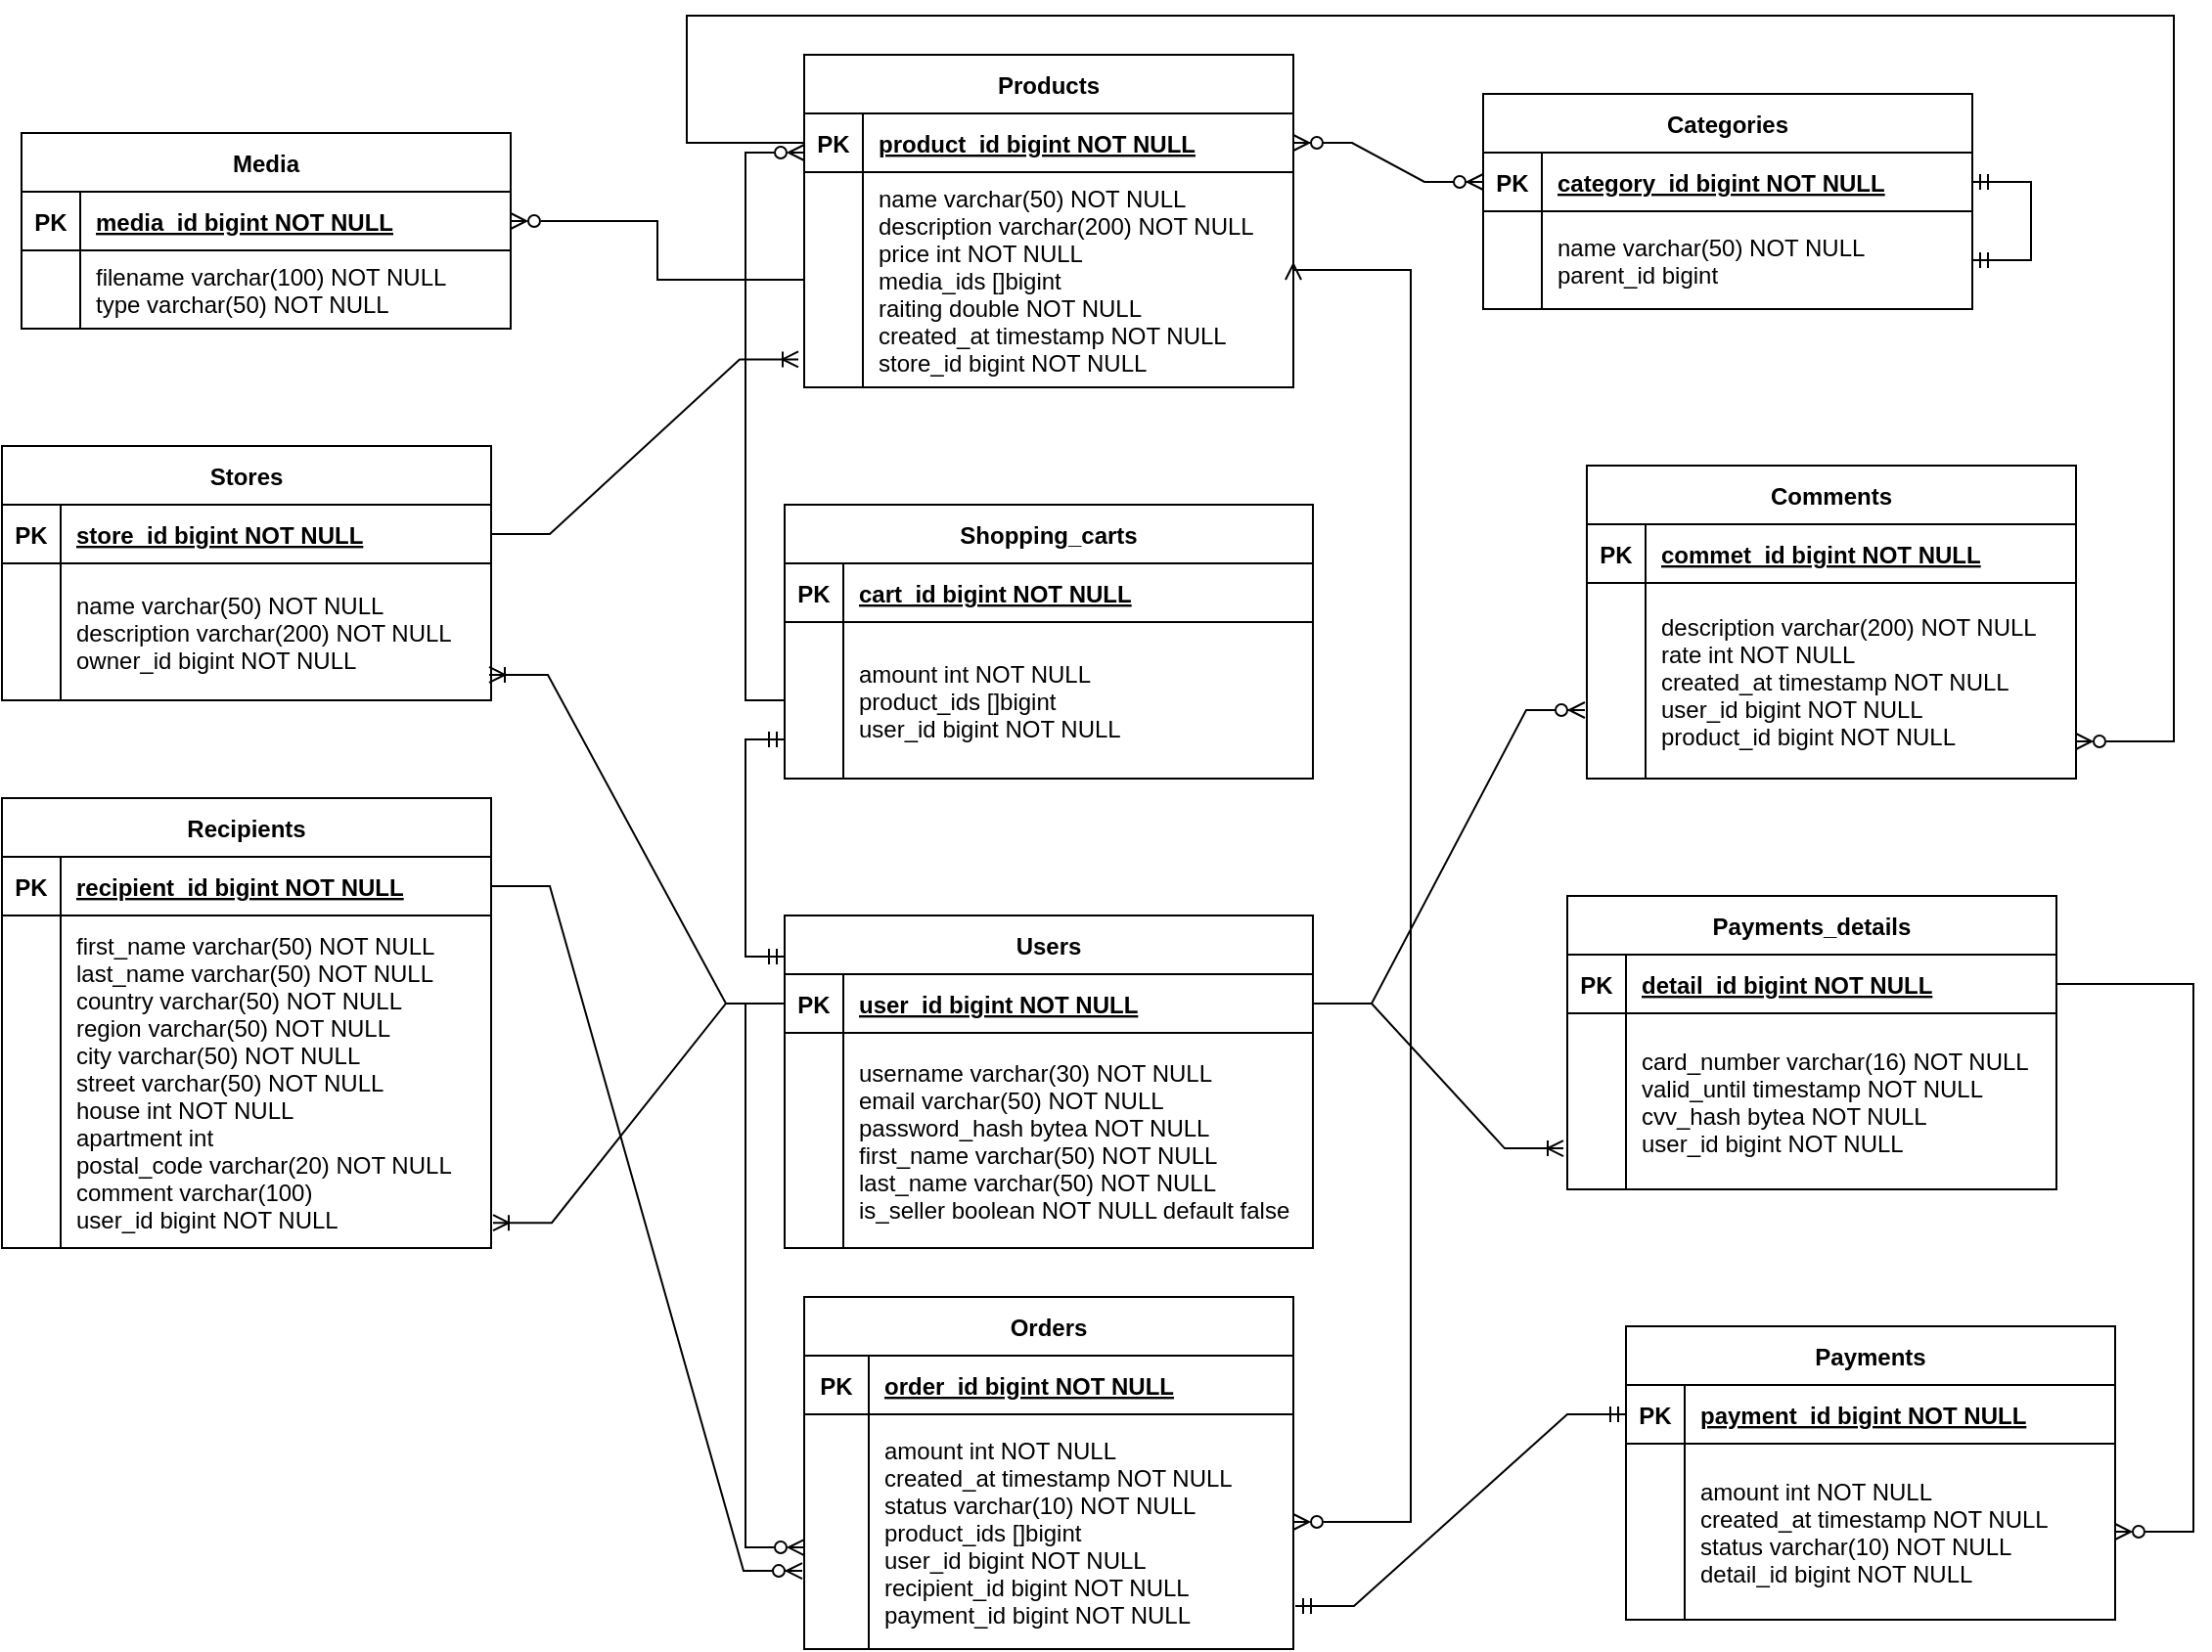 <mxfile version="21.8.2" type="device">
  <diagram id="R2lEEEUBdFMjLlhIrx00" name="Page-1">
    <mxGraphModel dx="1109" dy="1726" grid="1" gridSize="10" guides="1" tooltips="1" connect="1" arrows="1" fold="1" page="1" pageScale="1" pageWidth="850" pageHeight="1100" math="0" shadow="0" extFonts="Permanent Marker^https://fonts.googleapis.com/css?family=Permanent+Marker">
      <root>
        <mxCell id="0" />
        <mxCell id="1" parent="0" />
        <mxCell id="-gBDAVk_STsk74uOcThw-13" value="Recipients" style="shape=table;startSize=30;container=1;collapsible=1;childLayout=tableLayout;fixedRows=1;rowLines=0;fontStyle=1;align=center;resizeLast=1;" vertex="1" parent="1">
          <mxGeometry x="300" y="120" width="250" height="230" as="geometry">
            <mxRectangle x="120" y="120" width="70" height="30" as="alternateBounds" />
          </mxGeometry>
        </mxCell>
        <mxCell id="-gBDAVk_STsk74uOcThw-14" value="" style="shape=partialRectangle;collapsible=0;dropTarget=0;pointerEvents=0;fillColor=none;points=[[0,0.5],[1,0.5]];portConstraint=eastwest;top=0;left=0;right=0;bottom=1;" vertex="1" parent="-gBDAVk_STsk74uOcThw-13">
          <mxGeometry y="30" width="250" height="30" as="geometry" />
        </mxCell>
        <mxCell id="-gBDAVk_STsk74uOcThw-15" value="PK" style="shape=partialRectangle;overflow=hidden;connectable=0;fillColor=none;top=0;left=0;bottom=0;right=0;fontStyle=1;" vertex="1" parent="-gBDAVk_STsk74uOcThw-14">
          <mxGeometry width="30" height="30" as="geometry">
            <mxRectangle width="30" height="30" as="alternateBounds" />
          </mxGeometry>
        </mxCell>
        <mxCell id="-gBDAVk_STsk74uOcThw-16" value="recipient_id bigint NOT NULL " style="shape=partialRectangle;overflow=hidden;connectable=0;fillColor=none;top=0;left=0;bottom=0;right=0;align=left;spacingLeft=6;fontStyle=5;" vertex="1" parent="-gBDAVk_STsk74uOcThw-14">
          <mxGeometry x="30" width="220" height="30" as="geometry">
            <mxRectangle width="220" height="30" as="alternateBounds" />
          </mxGeometry>
        </mxCell>
        <mxCell id="-gBDAVk_STsk74uOcThw-17" value="" style="shape=partialRectangle;collapsible=0;dropTarget=0;pointerEvents=0;fillColor=none;points=[[0,0.5],[1,0.5]];portConstraint=eastwest;top=0;left=0;right=0;bottom=0;" vertex="1" parent="-gBDAVk_STsk74uOcThw-13">
          <mxGeometry y="60" width="250" height="170" as="geometry" />
        </mxCell>
        <mxCell id="-gBDAVk_STsk74uOcThw-18" value="" style="shape=partialRectangle;overflow=hidden;connectable=0;fillColor=none;top=0;left=0;bottom=0;right=0;" vertex="1" parent="-gBDAVk_STsk74uOcThw-17">
          <mxGeometry width="30" height="170" as="geometry">
            <mxRectangle width="30" height="170" as="alternateBounds" />
          </mxGeometry>
        </mxCell>
        <mxCell id="-gBDAVk_STsk74uOcThw-19" value="first_name varchar(50) NOT NULL&#xa;last_name varchar(50) NOT NULL&#xa;country varchar(50) NOT NULL&#xa;region varchar(50) NOT NULL&#xa;city varchar(50) NOT NULL&#xa;street varchar(50) NOT NULL&#xa;house int NOT NULL&#xa;apartment int  &#xa;postal_code varchar(20) NOT NULL&#xa;comment varchar(100)&#xa;user_id bigint NOT NULL" style="shape=partialRectangle;overflow=hidden;connectable=0;fillColor=none;top=0;left=0;bottom=0;right=0;align=left;spacingLeft=6;" vertex="1" parent="-gBDAVk_STsk74uOcThw-17">
          <mxGeometry x="30" width="220" height="170" as="geometry">
            <mxRectangle width="220" height="170" as="alternateBounds" />
          </mxGeometry>
        </mxCell>
        <mxCell id="-gBDAVk_STsk74uOcThw-21" value="Payments_details" style="shape=table;startSize=30;container=1;collapsible=1;childLayout=tableLayout;fixedRows=1;rowLines=0;fontStyle=1;align=center;resizeLast=1;" vertex="1" parent="1">
          <mxGeometry x="1100" y="170" width="250" height="150" as="geometry">
            <mxRectangle x="120" y="120" width="70" height="30" as="alternateBounds" />
          </mxGeometry>
        </mxCell>
        <mxCell id="-gBDAVk_STsk74uOcThw-22" value="" style="shape=partialRectangle;collapsible=0;dropTarget=0;pointerEvents=0;fillColor=none;points=[[0,0.5],[1,0.5]];portConstraint=eastwest;top=0;left=0;right=0;bottom=1;" vertex="1" parent="-gBDAVk_STsk74uOcThw-21">
          <mxGeometry y="30" width="250" height="30" as="geometry" />
        </mxCell>
        <mxCell id="-gBDAVk_STsk74uOcThw-23" value="PK" style="shape=partialRectangle;overflow=hidden;connectable=0;fillColor=none;top=0;left=0;bottom=0;right=0;fontStyle=1;" vertex="1" parent="-gBDAVk_STsk74uOcThw-22">
          <mxGeometry width="30" height="30" as="geometry">
            <mxRectangle width="30" height="30" as="alternateBounds" />
          </mxGeometry>
        </mxCell>
        <mxCell id="-gBDAVk_STsk74uOcThw-24" value="detail_id bigint NOT NULL " style="shape=partialRectangle;overflow=hidden;connectable=0;fillColor=none;top=0;left=0;bottom=0;right=0;align=left;spacingLeft=6;fontStyle=5;" vertex="1" parent="-gBDAVk_STsk74uOcThw-22">
          <mxGeometry x="30" width="220" height="30" as="geometry">
            <mxRectangle width="220" height="30" as="alternateBounds" />
          </mxGeometry>
        </mxCell>
        <mxCell id="-gBDAVk_STsk74uOcThw-25" value="" style="shape=partialRectangle;collapsible=0;dropTarget=0;pointerEvents=0;fillColor=none;points=[[0,0.5],[1,0.5]];portConstraint=eastwest;top=0;left=0;right=0;bottom=0;" vertex="1" parent="-gBDAVk_STsk74uOcThw-21">
          <mxGeometry y="60" width="250" height="90" as="geometry" />
        </mxCell>
        <mxCell id="-gBDAVk_STsk74uOcThw-26" value="" style="shape=partialRectangle;overflow=hidden;connectable=0;fillColor=none;top=0;left=0;bottom=0;right=0;" vertex="1" parent="-gBDAVk_STsk74uOcThw-25">
          <mxGeometry width="30" height="90" as="geometry">
            <mxRectangle width="30" height="90" as="alternateBounds" />
          </mxGeometry>
        </mxCell>
        <mxCell id="-gBDAVk_STsk74uOcThw-27" value="card_number varchar(16) NOT NULL&#xa;valid_until timestamp NOT NULL&#xa;cvv_hash bytea NOT NULL&#xa;user_id bigint NOT NULL" style="shape=partialRectangle;overflow=hidden;connectable=0;fillColor=none;top=0;left=0;bottom=0;right=0;align=left;spacingLeft=6;" vertex="1" parent="-gBDAVk_STsk74uOcThw-25">
          <mxGeometry x="30" width="220" height="90" as="geometry">
            <mxRectangle width="220" height="90" as="alternateBounds" />
          </mxGeometry>
        </mxCell>
        <mxCell id="-gBDAVk_STsk74uOcThw-29" value="Stores" style="shape=table;startSize=30;container=1;collapsible=1;childLayout=tableLayout;fixedRows=1;rowLines=0;fontStyle=1;align=center;resizeLast=1;" vertex="1" parent="1">
          <mxGeometry x="300" y="-60" width="250" height="130" as="geometry">
            <mxRectangle x="120" y="120" width="70" height="30" as="alternateBounds" />
          </mxGeometry>
        </mxCell>
        <mxCell id="-gBDAVk_STsk74uOcThw-30" value="" style="shape=partialRectangle;collapsible=0;dropTarget=0;pointerEvents=0;fillColor=none;points=[[0,0.5],[1,0.5]];portConstraint=eastwest;top=0;left=0;right=0;bottom=1;" vertex="1" parent="-gBDAVk_STsk74uOcThw-29">
          <mxGeometry y="30" width="250" height="30" as="geometry" />
        </mxCell>
        <mxCell id="-gBDAVk_STsk74uOcThw-31" value="PK" style="shape=partialRectangle;overflow=hidden;connectable=0;fillColor=none;top=0;left=0;bottom=0;right=0;fontStyle=1;" vertex="1" parent="-gBDAVk_STsk74uOcThw-30">
          <mxGeometry width="30" height="30" as="geometry">
            <mxRectangle width="30" height="30" as="alternateBounds" />
          </mxGeometry>
        </mxCell>
        <mxCell id="-gBDAVk_STsk74uOcThw-32" value="store_id bigint NOT NULL " style="shape=partialRectangle;overflow=hidden;connectable=0;fillColor=none;top=0;left=0;bottom=0;right=0;align=left;spacingLeft=6;fontStyle=5;" vertex="1" parent="-gBDAVk_STsk74uOcThw-30">
          <mxGeometry x="30" width="220" height="30" as="geometry">
            <mxRectangle width="220" height="30" as="alternateBounds" />
          </mxGeometry>
        </mxCell>
        <mxCell id="-gBDAVk_STsk74uOcThw-33" value="" style="shape=partialRectangle;collapsible=0;dropTarget=0;pointerEvents=0;fillColor=none;points=[[0,0.5],[1,0.5]];portConstraint=eastwest;top=0;left=0;right=0;bottom=0;" vertex="1" parent="-gBDAVk_STsk74uOcThw-29">
          <mxGeometry y="60" width="250" height="70" as="geometry" />
        </mxCell>
        <mxCell id="-gBDAVk_STsk74uOcThw-34" value="" style="shape=partialRectangle;overflow=hidden;connectable=0;fillColor=none;top=0;left=0;bottom=0;right=0;" vertex="1" parent="-gBDAVk_STsk74uOcThw-33">
          <mxGeometry width="30" height="70" as="geometry">
            <mxRectangle width="30" height="70" as="alternateBounds" />
          </mxGeometry>
        </mxCell>
        <mxCell id="-gBDAVk_STsk74uOcThw-35" value="name varchar(50) NOT NULL&#xa;description varchar(200) NOT NULL&#xa;owner_id bigint NOT NULL" style="shape=partialRectangle;overflow=hidden;connectable=0;fillColor=none;top=0;left=0;bottom=0;right=0;align=left;spacingLeft=6;" vertex="1" parent="-gBDAVk_STsk74uOcThw-33">
          <mxGeometry x="30" width="220" height="70" as="geometry">
            <mxRectangle width="220" height="70" as="alternateBounds" />
          </mxGeometry>
        </mxCell>
        <mxCell id="-gBDAVk_STsk74uOcThw-37" value="Products" style="shape=table;startSize=30;container=1;collapsible=1;childLayout=tableLayout;fixedRows=1;rowLines=0;fontStyle=1;align=center;resizeLast=1;" vertex="1" parent="1">
          <mxGeometry x="710" y="-260" width="250" height="170" as="geometry">
            <mxRectangle x="120" y="120" width="70" height="30" as="alternateBounds" />
          </mxGeometry>
        </mxCell>
        <mxCell id="-gBDAVk_STsk74uOcThw-38" value="" style="shape=partialRectangle;collapsible=0;dropTarget=0;pointerEvents=0;fillColor=none;points=[[0,0.5],[1,0.5]];portConstraint=eastwest;top=0;left=0;right=0;bottom=1;" vertex="1" parent="-gBDAVk_STsk74uOcThw-37">
          <mxGeometry y="30" width="250" height="30" as="geometry" />
        </mxCell>
        <mxCell id="-gBDAVk_STsk74uOcThw-39" value="PK" style="shape=partialRectangle;overflow=hidden;connectable=0;fillColor=none;top=0;left=0;bottom=0;right=0;fontStyle=1;" vertex="1" parent="-gBDAVk_STsk74uOcThw-38">
          <mxGeometry width="30" height="30" as="geometry">
            <mxRectangle width="30" height="30" as="alternateBounds" />
          </mxGeometry>
        </mxCell>
        <mxCell id="-gBDAVk_STsk74uOcThw-40" value="product_id bigint NOT NULL " style="shape=partialRectangle;overflow=hidden;connectable=0;fillColor=none;top=0;left=0;bottom=0;right=0;align=left;spacingLeft=6;fontStyle=5;" vertex="1" parent="-gBDAVk_STsk74uOcThw-38">
          <mxGeometry x="30" width="220" height="30" as="geometry">
            <mxRectangle width="220" height="30" as="alternateBounds" />
          </mxGeometry>
        </mxCell>
        <mxCell id="-gBDAVk_STsk74uOcThw-41" value="" style="shape=partialRectangle;collapsible=0;dropTarget=0;pointerEvents=0;fillColor=none;points=[[0,0.5],[1,0.5]];portConstraint=eastwest;top=0;left=0;right=0;bottom=0;" vertex="1" parent="-gBDAVk_STsk74uOcThw-37">
          <mxGeometry y="60" width="250" height="110" as="geometry" />
        </mxCell>
        <mxCell id="-gBDAVk_STsk74uOcThw-42" value="" style="shape=partialRectangle;overflow=hidden;connectable=0;fillColor=none;top=0;left=0;bottom=0;right=0;" vertex="1" parent="-gBDAVk_STsk74uOcThw-41">
          <mxGeometry width="30" height="110" as="geometry">
            <mxRectangle width="30" height="110" as="alternateBounds" />
          </mxGeometry>
        </mxCell>
        <mxCell id="-gBDAVk_STsk74uOcThw-43" value="name varchar(50) NOT NULL&#xa;description varchar(200) NOT NULL&#xa;price int NOT NULL&#xa;media_ids []bigint&#xa;raiting double NOT NULL&#xa;created_at timestamp NOT NULL&#xa;store_id bigint NOT NULL" style="shape=partialRectangle;overflow=hidden;connectable=0;fillColor=none;top=0;left=0;bottom=0;right=0;align=left;spacingLeft=6;" vertex="1" parent="-gBDAVk_STsk74uOcThw-41">
          <mxGeometry x="30" width="220" height="110" as="geometry">
            <mxRectangle width="220" height="110" as="alternateBounds" />
          </mxGeometry>
        </mxCell>
        <mxCell id="-gBDAVk_STsk74uOcThw-45" value="Categories" style="shape=table;startSize=30;container=1;collapsible=1;childLayout=tableLayout;fixedRows=1;rowLines=0;fontStyle=1;align=center;resizeLast=1;" vertex="1" parent="1">
          <mxGeometry x="1057" y="-240" width="250" height="110" as="geometry">
            <mxRectangle x="120" y="120" width="70" height="30" as="alternateBounds" />
          </mxGeometry>
        </mxCell>
        <mxCell id="-gBDAVk_STsk74uOcThw-46" value="" style="shape=partialRectangle;collapsible=0;dropTarget=0;pointerEvents=0;fillColor=none;points=[[0,0.5],[1,0.5]];portConstraint=eastwest;top=0;left=0;right=0;bottom=1;" vertex="1" parent="-gBDAVk_STsk74uOcThw-45">
          <mxGeometry y="30" width="250" height="30" as="geometry" />
        </mxCell>
        <mxCell id="-gBDAVk_STsk74uOcThw-47" value="PK" style="shape=partialRectangle;overflow=hidden;connectable=0;fillColor=none;top=0;left=0;bottom=0;right=0;fontStyle=1;" vertex="1" parent="-gBDAVk_STsk74uOcThw-46">
          <mxGeometry width="30" height="30" as="geometry">
            <mxRectangle width="30" height="30" as="alternateBounds" />
          </mxGeometry>
        </mxCell>
        <mxCell id="-gBDAVk_STsk74uOcThw-48" value="category_id bigint NOT NULL " style="shape=partialRectangle;overflow=hidden;connectable=0;fillColor=none;top=0;left=0;bottom=0;right=0;align=left;spacingLeft=6;fontStyle=5;" vertex="1" parent="-gBDAVk_STsk74uOcThw-46">
          <mxGeometry x="30" width="220" height="30" as="geometry">
            <mxRectangle width="220" height="30" as="alternateBounds" />
          </mxGeometry>
        </mxCell>
        <mxCell id="-gBDAVk_STsk74uOcThw-49" value="" style="shape=partialRectangle;collapsible=0;dropTarget=0;pointerEvents=0;fillColor=none;points=[[0,0.5],[1,0.5]];portConstraint=eastwest;top=0;left=0;right=0;bottom=0;" vertex="1" parent="-gBDAVk_STsk74uOcThw-45">
          <mxGeometry y="60" width="250" height="50" as="geometry" />
        </mxCell>
        <mxCell id="-gBDAVk_STsk74uOcThw-50" value="" style="shape=partialRectangle;overflow=hidden;connectable=0;fillColor=none;top=0;left=0;bottom=0;right=0;" vertex="1" parent="-gBDAVk_STsk74uOcThw-49">
          <mxGeometry width="30" height="50" as="geometry">
            <mxRectangle width="30" height="50" as="alternateBounds" />
          </mxGeometry>
        </mxCell>
        <mxCell id="-gBDAVk_STsk74uOcThw-51" value="name varchar(50) NOT NULL&#xa;parent_id bigint" style="shape=partialRectangle;overflow=hidden;connectable=0;fillColor=none;top=0;left=0;bottom=0;right=0;align=left;spacingLeft=6;" vertex="1" parent="-gBDAVk_STsk74uOcThw-49">
          <mxGeometry x="30" width="220" height="50" as="geometry">
            <mxRectangle width="220" height="50" as="alternateBounds" />
          </mxGeometry>
        </mxCell>
        <mxCell id="-gBDAVk_STsk74uOcThw-57" value="" style="edgeStyle=entityRelationEdgeStyle;fontSize=12;html=1;endArrow=ERmandOne;startArrow=ERmandOne;exitX=1;exitY=0.5;exitDx=0;exitDy=0;rounded=0;jumpStyle=none;entryX=1;entryY=0.5;entryDx=0;entryDy=0;" edge="1" parent="-gBDAVk_STsk74uOcThw-45" source="-gBDAVk_STsk74uOcThw-46" target="-gBDAVk_STsk74uOcThw-49">
          <mxGeometry width="100" height="100" relative="1" as="geometry">
            <mxPoint x="-300" y="320" as="sourcePoint" />
            <mxPoint x="260" y="85" as="targetPoint" />
            <Array as="points">
              <mxPoint x="130" y="160" />
              <mxPoint x="250" y="130" />
            </Array>
          </mxGeometry>
        </mxCell>
        <mxCell id="-gBDAVk_STsk74uOcThw-52" value="" style="edgeStyle=entityRelationEdgeStyle;fontSize=12;html=1;endArrow=ERoneToMany;rounded=0;exitX=1;exitY=0.5;exitDx=0;exitDy=0;entryX=-0.008;entryY=0.767;entryDx=0;entryDy=0;entryPerimeter=0;" edge="1" parent="1" source="C-vyLk0tnHw3VtMMgP7b-24" target="-gBDAVk_STsk74uOcThw-25">
          <mxGeometry width="100" height="100" relative="1" as="geometry">
            <mxPoint x="790" y="260" as="sourcePoint" />
            <mxPoint x="890" y="160" as="targetPoint" />
          </mxGeometry>
        </mxCell>
        <mxCell id="-gBDAVk_STsk74uOcThw-53" value="" style="edgeStyle=entityRelationEdgeStyle;fontSize=12;html=1;endArrow=ERoneToMany;rounded=0;exitX=0;exitY=0.5;exitDx=0;exitDy=0;entryX=1.004;entryY=0.924;entryDx=0;entryDy=0;entryPerimeter=0;" edge="1" parent="1" source="C-vyLk0tnHw3VtMMgP7b-24" target="-gBDAVk_STsk74uOcThw-17">
          <mxGeometry width="100" height="100" relative="1" as="geometry">
            <mxPoint x="380" y="175" as="sourcePoint" />
            <mxPoint x="440" y="530" as="targetPoint" />
          </mxGeometry>
        </mxCell>
        <mxCell id="-gBDAVk_STsk74uOcThw-54" value="" style="edgeStyle=entityRelationEdgeStyle;fontSize=12;html=1;endArrow=ERoneToMany;rounded=0;exitX=0;exitY=0.5;exitDx=0;exitDy=0;entryX=0.996;entryY=0.814;entryDx=0;entryDy=0;entryPerimeter=0;" edge="1" parent="1" source="C-vyLk0tnHw3VtMMgP7b-24" target="-gBDAVk_STsk74uOcThw-33">
          <mxGeometry width="100" height="100" relative="1" as="geometry">
            <mxPoint x="380" y="175" as="sourcePoint" />
            <mxPoint x="440" y="347" as="targetPoint" />
          </mxGeometry>
        </mxCell>
        <mxCell id="-gBDAVk_STsk74uOcThw-56" value="" style="edgeStyle=entityRelationEdgeStyle;fontSize=12;html=1;endArrow=ERoneToMany;rounded=0;exitX=1;exitY=0.5;exitDx=0;exitDy=0;entryX=-0.012;entryY=0.87;entryDx=0;entryDy=0;entryPerimeter=0;" edge="1" parent="1" source="-gBDAVk_STsk74uOcThw-30" target="-gBDAVk_STsk74uOcThw-41">
          <mxGeometry width="100" height="100" relative="1" as="geometry">
            <mxPoint x="400" y="195" as="sourcePoint" />
            <mxPoint x="460" y="367" as="targetPoint" />
            <Array as="points">
              <mxPoint x="720" y="30" />
            </Array>
          </mxGeometry>
        </mxCell>
        <mxCell id="-gBDAVk_STsk74uOcThw-58" value="" style="edgeStyle=entityRelationEdgeStyle;fontSize=12;html=1;endArrow=ERzeroToMany;endFill=1;startArrow=ERzeroToMany;rounded=0;entryX=0;entryY=0.5;entryDx=0;entryDy=0;exitX=1;exitY=0.5;exitDx=0;exitDy=0;" edge="1" parent="1" source="-gBDAVk_STsk74uOcThw-38" target="-gBDAVk_STsk74uOcThw-46">
          <mxGeometry width="100" height="100" relative="1" as="geometry">
            <mxPoint x="1020" y="40" as="sourcePoint" />
            <mxPoint x="890" y="160" as="targetPoint" />
          </mxGeometry>
        </mxCell>
        <mxCell id="-gBDAVk_STsk74uOcThw-59" value="Orders" style="shape=table;startSize=30;container=1;collapsible=1;childLayout=tableLayout;fixedRows=1;rowLines=0;fontStyle=1;align=center;resizeLast=1;" vertex="1" parent="1">
          <mxGeometry x="710" y="375" width="250" height="180" as="geometry">
            <mxRectangle x="120" y="120" width="70" height="30" as="alternateBounds" />
          </mxGeometry>
        </mxCell>
        <mxCell id="-gBDAVk_STsk74uOcThw-60" value="" style="shape=partialRectangle;collapsible=0;dropTarget=0;pointerEvents=0;fillColor=none;points=[[0,0.5],[1,0.5]];portConstraint=eastwest;top=0;left=0;right=0;bottom=1;" vertex="1" parent="-gBDAVk_STsk74uOcThw-59">
          <mxGeometry y="30" width="250" height="30" as="geometry" />
        </mxCell>
        <mxCell id="-gBDAVk_STsk74uOcThw-61" value="PK" style="shape=partialRectangle;overflow=hidden;connectable=0;fillColor=none;top=0;left=0;bottom=0;right=0;fontStyle=1;" vertex="1" parent="-gBDAVk_STsk74uOcThw-60">
          <mxGeometry width="33" height="30" as="geometry">
            <mxRectangle width="33" height="30" as="alternateBounds" />
          </mxGeometry>
        </mxCell>
        <mxCell id="-gBDAVk_STsk74uOcThw-62" value="order_id bigint NOT NULL " style="shape=partialRectangle;overflow=hidden;connectable=0;fillColor=none;top=0;left=0;bottom=0;right=0;align=left;spacingLeft=6;fontStyle=5;" vertex="1" parent="-gBDAVk_STsk74uOcThw-60">
          <mxGeometry x="33" width="217" height="30" as="geometry">
            <mxRectangle width="217" height="30" as="alternateBounds" />
          </mxGeometry>
        </mxCell>
        <mxCell id="-gBDAVk_STsk74uOcThw-63" value="" style="shape=partialRectangle;collapsible=0;dropTarget=0;pointerEvents=0;fillColor=none;points=[[0,0.5],[1,0.5]];portConstraint=eastwest;top=0;left=0;right=0;bottom=0;" vertex="1" parent="-gBDAVk_STsk74uOcThw-59">
          <mxGeometry y="60" width="250" height="120" as="geometry" />
        </mxCell>
        <mxCell id="-gBDAVk_STsk74uOcThw-64" value="" style="shape=partialRectangle;overflow=hidden;connectable=0;fillColor=none;top=0;left=0;bottom=0;right=0;" vertex="1" parent="-gBDAVk_STsk74uOcThw-63">
          <mxGeometry width="33" height="120" as="geometry">
            <mxRectangle width="33" height="120" as="alternateBounds" />
          </mxGeometry>
        </mxCell>
        <mxCell id="-gBDAVk_STsk74uOcThw-65" value="amount int NOT NULL&#xa;created_at timestamp NOT NULL&#xa;status varchar(10) NOT NULL&#xa;product_ids []bigint&#xa;user_id bigint NOT NULL&#xa;recipient_id bigint NOT NULL&#xa;payment_id bigint NOT NULL" style="shape=partialRectangle;overflow=hidden;connectable=0;fillColor=none;top=0;left=0;bottom=0;right=0;align=left;spacingLeft=6;" vertex="1" parent="-gBDAVk_STsk74uOcThw-63">
          <mxGeometry x="33" width="217" height="120" as="geometry">
            <mxRectangle width="217" height="120" as="alternateBounds" />
          </mxGeometry>
        </mxCell>
        <mxCell id="-gBDAVk_STsk74uOcThw-66" value="Payments" style="shape=table;startSize=30;container=1;collapsible=1;childLayout=tableLayout;fixedRows=1;rowLines=0;fontStyle=1;align=center;resizeLast=1;" vertex="1" parent="1">
          <mxGeometry x="1130" y="390" width="250" height="150" as="geometry">
            <mxRectangle x="120" y="120" width="70" height="30" as="alternateBounds" />
          </mxGeometry>
        </mxCell>
        <mxCell id="-gBDAVk_STsk74uOcThw-67" value="" style="shape=partialRectangle;collapsible=0;dropTarget=0;pointerEvents=0;fillColor=none;points=[[0,0.5],[1,0.5]];portConstraint=eastwest;top=0;left=0;right=0;bottom=1;" vertex="1" parent="-gBDAVk_STsk74uOcThw-66">
          <mxGeometry y="30" width="250" height="30" as="geometry" />
        </mxCell>
        <mxCell id="-gBDAVk_STsk74uOcThw-68" value="PK" style="shape=partialRectangle;overflow=hidden;connectable=0;fillColor=none;top=0;left=0;bottom=0;right=0;fontStyle=1;" vertex="1" parent="-gBDAVk_STsk74uOcThw-67">
          <mxGeometry width="30" height="30" as="geometry">
            <mxRectangle width="30" height="30" as="alternateBounds" />
          </mxGeometry>
        </mxCell>
        <mxCell id="-gBDAVk_STsk74uOcThw-69" value="payment_id bigint NOT NULL " style="shape=partialRectangle;overflow=hidden;connectable=0;fillColor=none;top=0;left=0;bottom=0;right=0;align=left;spacingLeft=6;fontStyle=5;" vertex="1" parent="-gBDAVk_STsk74uOcThw-67">
          <mxGeometry x="30" width="220" height="30" as="geometry">
            <mxRectangle width="220" height="30" as="alternateBounds" />
          </mxGeometry>
        </mxCell>
        <mxCell id="-gBDAVk_STsk74uOcThw-70" value="" style="shape=partialRectangle;collapsible=0;dropTarget=0;pointerEvents=0;fillColor=none;points=[[0,0.5],[1,0.5]];portConstraint=eastwest;top=0;left=0;right=0;bottom=0;" vertex="1" parent="-gBDAVk_STsk74uOcThw-66">
          <mxGeometry y="60" width="250" height="90" as="geometry" />
        </mxCell>
        <mxCell id="-gBDAVk_STsk74uOcThw-71" value="" style="shape=partialRectangle;overflow=hidden;connectable=0;fillColor=none;top=0;left=0;bottom=0;right=0;" vertex="1" parent="-gBDAVk_STsk74uOcThw-70">
          <mxGeometry width="30" height="90" as="geometry">
            <mxRectangle width="30" height="90" as="alternateBounds" />
          </mxGeometry>
        </mxCell>
        <mxCell id="-gBDAVk_STsk74uOcThw-72" value="amount int NOT NULL&#xa;created_at timestamp NOT NULL&#xa;status varchar(10) NOT NULL&#xa;detail_id bigint NOT NULL" style="shape=partialRectangle;overflow=hidden;connectable=0;fillColor=none;top=0;left=0;bottom=0;right=0;align=left;spacingLeft=6;" vertex="1" parent="-gBDAVk_STsk74uOcThw-70">
          <mxGeometry x="30" width="220" height="90" as="geometry">
            <mxRectangle width="220" height="90" as="alternateBounds" />
          </mxGeometry>
        </mxCell>
        <mxCell id="-gBDAVk_STsk74uOcThw-78" value="" style="edgeStyle=entityRelationEdgeStyle;fontSize=12;html=1;endArrow=ERmandOne;startArrow=ERmandOne;rounded=0;exitX=0;exitY=0.5;exitDx=0;exitDy=0;entryX=1.004;entryY=0.817;entryDx=0;entryDy=0;entryPerimeter=0;" edge="1" parent="1" source="-gBDAVk_STsk74uOcThw-67" target="-gBDAVk_STsk74uOcThw-63">
          <mxGeometry width="100" height="100" relative="1" as="geometry">
            <mxPoint x="720" y="270" as="sourcePoint" />
            <mxPoint x="997" y="330" as="targetPoint" />
            <Array as="points">
              <mxPoint x="1010" y="310" />
              <mxPoint x="710" y="400" />
              <mxPoint x="710" y="380" />
            </Array>
          </mxGeometry>
        </mxCell>
        <mxCell id="-gBDAVk_STsk74uOcThw-79" value="" style="edgeStyle=entityRelationEdgeStyle;fontSize=12;html=1;endArrow=ERzeroToMany;endFill=1;rounded=0;exitX=1;exitY=0.5;exitDx=0;exitDy=0;entryX=-0.004;entryY=0.667;entryDx=0;entryDy=0;entryPerimeter=0;" edge="1" parent="1" source="-gBDAVk_STsk74uOcThw-14" target="-gBDAVk_STsk74uOcThw-63">
          <mxGeometry width="100" height="100" relative="1" as="geometry">
            <mxPoint x="720" y="290" as="sourcePoint" />
            <mxPoint x="820" y="190" as="targetPoint" />
          </mxGeometry>
        </mxCell>
        <mxCell id="C-vyLk0tnHw3VtMMgP7b-23" value="Users" style="shape=table;startSize=30;container=1;collapsible=1;childLayout=tableLayout;fixedRows=1;rowLines=0;fontStyle=1;align=center;resizeLast=1;" parent="1" vertex="1">
          <mxGeometry x="700" y="180" width="270" height="170" as="geometry">
            <mxRectangle x="120" y="120" width="70" height="30" as="alternateBounds" />
          </mxGeometry>
        </mxCell>
        <mxCell id="C-vyLk0tnHw3VtMMgP7b-24" value="" style="shape=partialRectangle;collapsible=0;dropTarget=0;pointerEvents=0;fillColor=none;points=[[0,0.5],[1,0.5]];portConstraint=eastwest;top=0;left=0;right=0;bottom=1;" parent="C-vyLk0tnHw3VtMMgP7b-23" vertex="1">
          <mxGeometry y="30" width="270" height="30" as="geometry" />
        </mxCell>
        <mxCell id="C-vyLk0tnHw3VtMMgP7b-25" value="PK" style="shape=partialRectangle;overflow=hidden;connectable=0;fillColor=none;top=0;left=0;bottom=0;right=0;fontStyle=1;" parent="C-vyLk0tnHw3VtMMgP7b-24" vertex="1">
          <mxGeometry width="30" height="30" as="geometry">
            <mxRectangle width="30" height="30" as="alternateBounds" />
          </mxGeometry>
        </mxCell>
        <mxCell id="C-vyLk0tnHw3VtMMgP7b-26" value="user_id bigint NOT NULL " style="shape=partialRectangle;overflow=hidden;connectable=0;fillColor=none;top=0;left=0;bottom=0;right=0;align=left;spacingLeft=6;fontStyle=5;" parent="C-vyLk0tnHw3VtMMgP7b-24" vertex="1">
          <mxGeometry x="30" width="240" height="30" as="geometry">
            <mxRectangle width="240" height="30" as="alternateBounds" />
          </mxGeometry>
        </mxCell>
        <mxCell id="C-vyLk0tnHw3VtMMgP7b-27" value="" style="shape=partialRectangle;collapsible=0;dropTarget=0;pointerEvents=0;fillColor=none;points=[[0,0.5],[1,0.5]];portConstraint=eastwest;top=0;left=0;right=0;bottom=0;" parent="C-vyLk0tnHw3VtMMgP7b-23" vertex="1">
          <mxGeometry y="60" width="270" height="110" as="geometry" />
        </mxCell>
        <mxCell id="C-vyLk0tnHw3VtMMgP7b-28" value="" style="shape=partialRectangle;overflow=hidden;connectable=0;fillColor=none;top=0;left=0;bottom=0;right=0;" parent="C-vyLk0tnHw3VtMMgP7b-27" vertex="1">
          <mxGeometry width="30" height="110" as="geometry">
            <mxRectangle width="30" height="110" as="alternateBounds" />
          </mxGeometry>
        </mxCell>
        <mxCell id="C-vyLk0tnHw3VtMMgP7b-29" value="username varchar(30) NOT NULL&#xa;email varchar(50) NOT NULL&#xa;password_hash bytea NOT NULL&#xa;first_name varchar(50) NOT NULL&#xa;last_name varchar(50) NOT NULL&#xa;is_seller boolean NOT NULL default false" style="shape=partialRectangle;overflow=hidden;connectable=0;fillColor=none;top=0;left=0;bottom=0;right=0;align=left;spacingLeft=6;" parent="C-vyLk0tnHw3VtMMgP7b-27" vertex="1">
          <mxGeometry x="30" width="240" height="110" as="geometry">
            <mxRectangle width="240" height="110" as="alternateBounds" />
          </mxGeometry>
        </mxCell>
        <mxCell id="-gBDAVk_STsk74uOcThw-90" value="Comments" style="shape=table;startSize=30;container=1;collapsible=1;childLayout=tableLayout;fixedRows=1;rowLines=0;fontStyle=1;align=center;resizeLast=1;" vertex="1" parent="1">
          <mxGeometry x="1110" y="-50" width="250" height="160" as="geometry">
            <mxRectangle x="120" y="120" width="70" height="30" as="alternateBounds" />
          </mxGeometry>
        </mxCell>
        <mxCell id="-gBDAVk_STsk74uOcThw-91" value="" style="shape=partialRectangle;collapsible=0;dropTarget=0;pointerEvents=0;fillColor=none;points=[[0,0.5],[1,0.5]];portConstraint=eastwest;top=0;left=0;right=0;bottom=1;" vertex="1" parent="-gBDAVk_STsk74uOcThw-90">
          <mxGeometry y="30" width="250" height="30" as="geometry" />
        </mxCell>
        <mxCell id="-gBDAVk_STsk74uOcThw-92" value="PK" style="shape=partialRectangle;overflow=hidden;connectable=0;fillColor=none;top=0;left=0;bottom=0;right=0;fontStyle=1;" vertex="1" parent="-gBDAVk_STsk74uOcThw-91">
          <mxGeometry width="30" height="30" as="geometry">
            <mxRectangle width="30" height="30" as="alternateBounds" />
          </mxGeometry>
        </mxCell>
        <mxCell id="-gBDAVk_STsk74uOcThw-93" value="commet_id bigint NOT NULL " style="shape=partialRectangle;overflow=hidden;connectable=0;fillColor=none;top=0;left=0;bottom=0;right=0;align=left;spacingLeft=6;fontStyle=5;" vertex="1" parent="-gBDAVk_STsk74uOcThw-91">
          <mxGeometry x="30" width="220" height="30" as="geometry">
            <mxRectangle width="220" height="30" as="alternateBounds" />
          </mxGeometry>
        </mxCell>
        <mxCell id="-gBDAVk_STsk74uOcThw-94" value="" style="shape=partialRectangle;collapsible=0;dropTarget=0;pointerEvents=0;fillColor=none;points=[[0,0.5],[1,0.5]];portConstraint=eastwest;top=0;left=0;right=0;bottom=0;" vertex="1" parent="-gBDAVk_STsk74uOcThw-90">
          <mxGeometry y="60" width="250" height="100" as="geometry" />
        </mxCell>
        <mxCell id="-gBDAVk_STsk74uOcThw-95" value="" style="shape=partialRectangle;overflow=hidden;connectable=0;fillColor=none;top=0;left=0;bottom=0;right=0;" vertex="1" parent="-gBDAVk_STsk74uOcThw-94">
          <mxGeometry width="30" height="100" as="geometry">
            <mxRectangle width="30" height="100" as="alternateBounds" />
          </mxGeometry>
        </mxCell>
        <mxCell id="-gBDAVk_STsk74uOcThw-96" value="description varchar(200) NOT NULL&#xa;rate int NOT NULL&#xa;created_at timestamp NOT NULL&#xa;user_id bigint NOT NULL&#xa;product_id bigint NOT NULL" style="shape=partialRectangle;overflow=hidden;connectable=0;fillColor=none;top=0;left=0;bottom=0;right=0;align=left;spacingLeft=6;" vertex="1" parent="-gBDAVk_STsk74uOcThw-94">
          <mxGeometry x="30" width="220" height="100" as="geometry">
            <mxRectangle width="220" height="100" as="alternateBounds" />
          </mxGeometry>
        </mxCell>
        <mxCell id="-gBDAVk_STsk74uOcThw-97" value="" style="edgeStyle=entityRelationEdgeStyle;fontSize=12;html=1;endArrow=ERzeroToMany;endFill=1;rounded=0;entryX=-0.004;entryY=0.65;entryDx=0;entryDy=0;entryPerimeter=0;" edge="1" parent="1" source="C-vyLk0tnHw3VtMMgP7b-24" target="-gBDAVk_STsk74uOcThw-94">
          <mxGeometry width="100" height="100" relative="1" as="geometry">
            <mxPoint x="680" y="225" as="sourcePoint" />
            <mxPoint x="640" y="-150" as="targetPoint" />
            <Array as="points">
              <mxPoint x="670" y="130" />
              <mxPoint x="640" y="40" />
              <mxPoint x="1090" y="80" />
              <mxPoint x="580" y="-40" />
              <mxPoint x="700" y="10" />
            </Array>
          </mxGeometry>
        </mxCell>
        <mxCell id="-gBDAVk_STsk74uOcThw-102" style="edgeStyle=orthogonalEdgeStyle;rounded=0;orthogonalLoop=1;jettySize=auto;html=1;startArrow=ERzeroToMany;startFill=0;endArrow=ERmany;endFill=0;entryX=1;entryY=0.5;entryDx=0;entryDy=0;" edge="1" parent="1" source="-gBDAVk_STsk74uOcThw-63" target="-gBDAVk_STsk74uOcThw-41">
          <mxGeometry relative="1" as="geometry">
            <mxPoint x="990" y="-150" as="targetPoint" />
            <Array as="points">
              <mxPoint x="1020" y="490" />
              <mxPoint x="1020" y="-150" />
            </Array>
          </mxGeometry>
        </mxCell>
        <mxCell id="-gBDAVk_STsk74uOcThw-103" style="edgeStyle=orthogonalEdgeStyle;rounded=0;orthogonalLoop=1;jettySize=auto;html=1;entryX=0;entryY=0.567;entryDx=0;entryDy=0;entryPerimeter=0;endArrow=ERzeroToMany;endFill=0;exitX=0;exitY=0.5;exitDx=0;exitDy=0;" edge="1" parent="1" source="C-vyLk0tnHw3VtMMgP7b-24" target="-gBDAVk_STsk74uOcThw-63">
          <mxGeometry relative="1" as="geometry" />
        </mxCell>
        <mxCell id="-gBDAVk_STsk74uOcThw-104" style="edgeStyle=orthogonalEdgeStyle;rounded=0;orthogonalLoop=1;jettySize=auto;html=1;entryX=0;entryY=0.5;entryDx=0;entryDy=0;exitX=1;exitY=0.81;exitDx=0;exitDy=0;exitPerimeter=0;startArrow=ERzeroToMany;startFill=0;endArrow=none;endFill=0;" edge="1" parent="1" source="-gBDAVk_STsk74uOcThw-94" target="-gBDAVk_STsk74uOcThw-38">
          <mxGeometry relative="1" as="geometry">
            <Array as="points">
              <mxPoint x="1410" y="91" />
              <mxPoint x="1410" y="-280" />
              <mxPoint x="650" y="-280" />
              <mxPoint x="650" y="-215" />
            </Array>
          </mxGeometry>
        </mxCell>
        <mxCell id="-gBDAVk_STsk74uOcThw-105" style="edgeStyle=orthogonalEdgeStyle;rounded=0;orthogonalLoop=1;jettySize=auto;html=1;entryX=1;entryY=0.5;entryDx=0;entryDy=0;endArrow=none;endFill=0;startArrow=ERzeroToMany;startFill=0;" edge="1" parent="1" source="-gBDAVk_STsk74uOcThw-70" target="-gBDAVk_STsk74uOcThw-22">
          <mxGeometry relative="1" as="geometry">
            <mxPoint x="1360" y="230" as="targetPoint" />
            <Array as="points">
              <mxPoint x="1420" y="495" />
              <mxPoint x="1420" y="215" />
            </Array>
          </mxGeometry>
        </mxCell>
        <mxCell id="-gBDAVk_STsk74uOcThw-106" value="Shopping_carts" style="shape=table;startSize=30;container=1;collapsible=1;childLayout=tableLayout;fixedRows=1;rowLines=0;fontStyle=1;align=center;resizeLast=1;" vertex="1" parent="1">
          <mxGeometry x="700" y="-30" width="270" height="140" as="geometry">
            <mxRectangle x="120" y="120" width="70" height="30" as="alternateBounds" />
          </mxGeometry>
        </mxCell>
        <mxCell id="-gBDAVk_STsk74uOcThw-107" value="" style="shape=partialRectangle;collapsible=0;dropTarget=0;pointerEvents=0;fillColor=none;points=[[0,0.5],[1,0.5]];portConstraint=eastwest;top=0;left=0;right=0;bottom=1;" vertex="1" parent="-gBDAVk_STsk74uOcThw-106">
          <mxGeometry y="30" width="270" height="30" as="geometry" />
        </mxCell>
        <mxCell id="-gBDAVk_STsk74uOcThw-108" value="PK" style="shape=partialRectangle;overflow=hidden;connectable=0;fillColor=none;top=0;left=0;bottom=0;right=0;fontStyle=1;" vertex="1" parent="-gBDAVk_STsk74uOcThw-107">
          <mxGeometry width="30" height="30" as="geometry">
            <mxRectangle width="30" height="30" as="alternateBounds" />
          </mxGeometry>
        </mxCell>
        <mxCell id="-gBDAVk_STsk74uOcThw-109" value="cart_id bigint NOT NULL " style="shape=partialRectangle;overflow=hidden;connectable=0;fillColor=none;top=0;left=0;bottom=0;right=0;align=left;spacingLeft=6;fontStyle=5;" vertex="1" parent="-gBDAVk_STsk74uOcThw-107">
          <mxGeometry x="30" width="240" height="30" as="geometry">
            <mxRectangle width="240" height="30" as="alternateBounds" />
          </mxGeometry>
        </mxCell>
        <mxCell id="-gBDAVk_STsk74uOcThw-110" value="" style="shape=partialRectangle;collapsible=0;dropTarget=0;pointerEvents=0;fillColor=none;points=[[0,0.5],[1,0.5]];portConstraint=eastwest;top=0;left=0;right=0;bottom=0;" vertex="1" parent="-gBDAVk_STsk74uOcThw-106">
          <mxGeometry y="60" width="270" height="80" as="geometry" />
        </mxCell>
        <mxCell id="-gBDAVk_STsk74uOcThw-111" value="" style="shape=partialRectangle;overflow=hidden;connectable=0;fillColor=none;top=0;left=0;bottom=0;right=0;" vertex="1" parent="-gBDAVk_STsk74uOcThw-110">
          <mxGeometry width="30" height="80" as="geometry">
            <mxRectangle width="30" height="80" as="alternateBounds" />
          </mxGeometry>
        </mxCell>
        <mxCell id="-gBDAVk_STsk74uOcThw-112" value="amount int NOT NULL&#xa;product_ids []bigint&#xa;user_id bigint NOT NULL" style="shape=partialRectangle;overflow=hidden;connectable=0;fillColor=none;top=0;left=0;bottom=0;right=0;align=left;spacingLeft=6;" vertex="1" parent="-gBDAVk_STsk74uOcThw-110">
          <mxGeometry x="30" width="240" height="80" as="geometry">
            <mxRectangle width="240" height="80" as="alternateBounds" />
          </mxGeometry>
        </mxCell>
        <mxCell id="-gBDAVk_STsk74uOcThw-115" style="edgeStyle=orthogonalEdgeStyle;rounded=0;orthogonalLoop=1;jettySize=auto;html=1;endArrow=ERmandOne;endFill=0;startArrow=ERmandOne;startFill=0;" edge="1" parent="1" source="-gBDAVk_STsk74uOcThw-110" target="C-vyLk0tnHw3VtMMgP7b-23">
          <mxGeometry relative="1" as="geometry">
            <Array as="points">
              <mxPoint x="680" y="90" />
              <mxPoint x="680" y="201" />
            </Array>
          </mxGeometry>
        </mxCell>
        <mxCell id="-gBDAVk_STsk74uOcThw-116" style="edgeStyle=orthogonalEdgeStyle;rounded=0;orthogonalLoop=1;jettySize=auto;html=1;endArrow=ERzeroToMany;endFill=0;" edge="1" parent="1" source="-gBDAVk_STsk74uOcThw-110">
          <mxGeometry relative="1" as="geometry">
            <mxPoint x="710" y="-210" as="targetPoint" />
            <Array as="points">
              <mxPoint x="680" y="70" />
              <mxPoint x="680" y="-210" />
            </Array>
          </mxGeometry>
        </mxCell>
        <mxCell id="-gBDAVk_STsk74uOcThw-118" value="Media" style="shape=table;startSize=30;container=1;collapsible=1;childLayout=tableLayout;fixedRows=1;rowLines=0;fontStyle=1;align=center;resizeLast=1;" vertex="1" parent="1">
          <mxGeometry x="310" y="-220" width="250" height="100" as="geometry">
            <mxRectangle x="120" y="120" width="70" height="30" as="alternateBounds" />
          </mxGeometry>
        </mxCell>
        <mxCell id="-gBDAVk_STsk74uOcThw-119" value="" style="shape=partialRectangle;collapsible=0;dropTarget=0;pointerEvents=0;fillColor=none;points=[[0,0.5],[1,0.5]];portConstraint=eastwest;top=0;left=0;right=0;bottom=1;" vertex="1" parent="-gBDAVk_STsk74uOcThw-118">
          <mxGeometry y="30" width="250" height="30" as="geometry" />
        </mxCell>
        <mxCell id="-gBDAVk_STsk74uOcThw-120" value="PK" style="shape=partialRectangle;overflow=hidden;connectable=0;fillColor=none;top=0;left=0;bottom=0;right=0;fontStyle=1;" vertex="1" parent="-gBDAVk_STsk74uOcThw-119">
          <mxGeometry width="30" height="30" as="geometry">
            <mxRectangle width="30" height="30" as="alternateBounds" />
          </mxGeometry>
        </mxCell>
        <mxCell id="-gBDAVk_STsk74uOcThw-121" value="media_id bigint NOT NULL " style="shape=partialRectangle;overflow=hidden;connectable=0;fillColor=none;top=0;left=0;bottom=0;right=0;align=left;spacingLeft=6;fontStyle=5;" vertex="1" parent="-gBDAVk_STsk74uOcThw-119">
          <mxGeometry x="30" width="220" height="30" as="geometry">
            <mxRectangle width="220" height="30" as="alternateBounds" />
          </mxGeometry>
        </mxCell>
        <mxCell id="-gBDAVk_STsk74uOcThw-122" value="" style="shape=partialRectangle;collapsible=0;dropTarget=0;pointerEvents=0;fillColor=none;points=[[0,0.5],[1,0.5]];portConstraint=eastwest;top=0;left=0;right=0;bottom=0;" vertex="1" parent="-gBDAVk_STsk74uOcThw-118">
          <mxGeometry y="60" width="250" height="40" as="geometry" />
        </mxCell>
        <mxCell id="-gBDAVk_STsk74uOcThw-123" value="" style="shape=partialRectangle;overflow=hidden;connectable=0;fillColor=none;top=0;left=0;bottom=0;right=0;" vertex="1" parent="-gBDAVk_STsk74uOcThw-122">
          <mxGeometry width="30" height="40" as="geometry">
            <mxRectangle width="30" height="40" as="alternateBounds" />
          </mxGeometry>
        </mxCell>
        <mxCell id="-gBDAVk_STsk74uOcThw-124" value="filename varchar(100) NOT NULL&#xa;type varchar(50) NOT NULL" style="shape=partialRectangle;overflow=hidden;connectable=0;fillColor=none;top=0;left=0;bottom=0;right=0;align=left;spacingLeft=6;" vertex="1" parent="-gBDAVk_STsk74uOcThw-122">
          <mxGeometry x="30" width="220" height="40" as="geometry">
            <mxRectangle width="220" height="40" as="alternateBounds" />
          </mxGeometry>
        </mxCell>
        <mxCell id="-gBDAVk_STsk74uOcThw-125" style="edgeStyle=orthogonalEdgeStyle;rounded=0;orthogonalLoop=1;jettySize=auto;html=1;entryX=0;entryY=0.5;entryDx=0;entryDy=0;endArrow=none;endFill=0;startArrow=ERzeroToMany;startFill=0;" edge="1" parent="1" source="-gBDAVk_STsk74uOcThw-119" target="-gBDAVk_STsk74uOcThw-41">
          <mxGeometry relative="1" as="geometry" />
        </mxCell>
      </root>
    </mxGraphModel>
  </diagram>
</mxfile>
